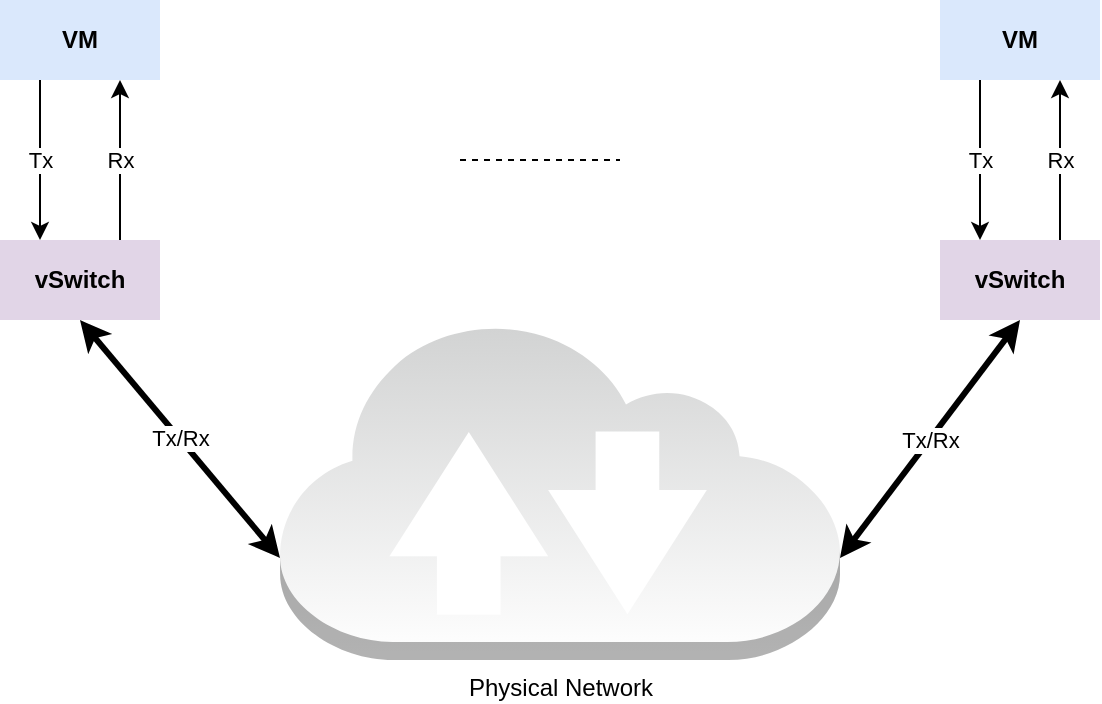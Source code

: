 <mxfile version="12.8.1" type="github">
  <diagram id="cH8ljefsOmhTxaN2gkxm" name="Page-1">
    <mxGraphModel dx="1986" dy="1148" grid="1" gridSize="10" guides="1" tooltips="1" connect="1" arrows="1" fold="1" page="1" pageScale="1" pageWidth="1100" pageHeight="850" math="0" shadow="0">
      <root>
        <mxCell id="0" />
        <mxCell id="1" parent="0" />
        <mxCell id="K0kUvFD7TVoaLzSlqLwh-1" value="&lt;b&gt;VM&lt;/b&gt;" style="rounded=0;whiteSpace=wrap;html=1;fillColor=#dae8fc;strokeColor=none;" vertex="1" parent="1">
          <mxGeometry x="120" y="160" width="80" height="40" as="geometry" />
        </mxCell>
        <mxCell id="K0kUvFD7TVoaLzSlqLwh-2" value="&lt;b&gt;vSwitch&lt;/b&gt;" style="rounded=0;whiteSpace=wrap;html=1;fillColor=#e1d5e7;strokeColor=none;" vertex="1" parent="1">
          <mxGeometry x="120" y="280" width="80" height="40" as="geometry" />
        </mxCell>
        <mxCell id="K0kUvFD7TVoaLzSlqLwh-7" value="Physical Network" style="outlineConnect=0;dashed=0;verticalLabelPosition=bottom;verticalAlign=top;align=center;html=1;shape=mxgraph.aws3.internet_2;fillColor=#D2D3D3;gradientColor=#ffffff;strokeColor=#000000;" vertex="1" parent="1">
          <mxGeometry x="260" y="320" width="280" height="170" as="geometry" />
        </mxCell>
        <mxCell id="K0kUvFD7TVoaLzSlqLwh-8" value="Tx" style="endArrow=classic;html=1;exitX=0.25;exitY=1;exitDx=0;exitDy=0;entryX=0.25;entryY=0;entryDx=0;entryDy=0;" edge="1" parent="1" source="K0kUvFD7TVoaLzSlqLwh-1" target="K0kUvFD7TVoaLzSlqLwh-2">
          <mxGeometry width="50" height="50" relative="1" as="geometry">
            <mxPoint x="520" y="610" as="sourcePoint" />
            <mxPoint x="570" y="560" as="targetPoint" />
          </mxGeometry>
        </mxCell>
        <mxCell id="K0kUvFD7TVoaLzSlqLwh-9" value="Rx" style="endArrow=classic;html=1;exitX=0.75;exitY=0;exitDx=0;exitDy=0;entryX=0.75;entryY=1;entryDx=0;entryDy=0;" edge="1" parent="1" source="K0kUvFD7TVoaLzSlqLwh-2" target="K0kUvFD7TVoaLzSlqLwh-1">
          <mxGeometry width="50" height="50" relative="1" as="geometry">
            <mxPoint x="520" y="610" as="sourcePoint" />
            <mxPoint x="570" y="560" as="targetPoint" />
          </mxGeometry>
        </mxCell>
        <mxCell id="K0kUvFD7TVoaLzSlqLwh-12" value="&lt;b&gt;VM&lt;/b&gt;" style="rounded=0;whiteSpace=wrap;html=1;fillColor=#dae8fc;strokeColor=none;" vertex="1" parent="1">
          <mxGeometry x="590" y="160" width="80" height="40" as="geometry" />
        </mxCell>
        <mxCell id="K0kUvFD7TVoaLzSlqLwh-13" value="&lt;b&gt;vSwitch&lt;/b&gt;" style="rounded=0;whiteSpace=wrap;html=1;fillColor=#e1d5e7;strokeColor=none;" vertex="1" parent="1">
          <mxGeometry x="590" y="280" width="80" height="40" as="geometry" />
        </mxCell>
        <mxCell id="K0kUvFD7TVoaLzSlqLwh-14" value="Tx" style="endArrow=classic;html=1;exitX=0.25;exitY=1;exitDx=0;exitDy=0;entryX=0.25;entryY=0;entryDx=0;entryDy=0;" edge="1" source="K0kUvFD7TVoaLzSlqLwh-12" target="K0kUvFD7TVoaLzSlqLwh-13" parent="1">
          <mxGeometry width="50" height="50" relative="1" as="geometry">
            <mxPoint x="990" y="610" as="sourcePoint" />
            <mxPoint x="1040" y="560" as="targetPoint" />
          </mxGeometry>
        </mxCell>
        <mxCell id="K0kUvFD7TVoaLzSlqLwh-15" value="Rx" style="endArrow=classic;html=1;exitX=0.75;exitY=0;exitDx=0;exitDy=0;entryX=0.75;entryY=1;entryDx=0;entryDy=0;" edge="1" source="K0kUvFD7TVoaLzSlqLwh-13" target="K0kUvFD7TVoaLzSlqLwh-12" parent="1">
          <mxGeometry width="50" height="50" relative="1" as="geometry">
            <mxPoint x="990" y="610" as="sourcePoint" />
            <mxPoint x="1040" y="560" as="targetPoint" />
          </mxGeometry>
        </mxCell>
        <mxCell id="K0kUvFD7TVoaLzSlqLwh-16" value="" style="endArrow=none;dashed=1;html=1;" edge="1" parent="1">
          <mxGeometry width="50" height="50" relative="1" as="geometry">
            <mxPoint x="350" y="240" as="sourcePoint" />
            <mxPoint x="430" y="240" as="targetPoint" />
          </mxGeometry>
        </mxCell>
        <mxCell id="K0kUvFD7TVoaLzSlqLwh-19" value="Tx/Rx" style="endArrow=classic;startArrow=classic;html=1;exitX=0.5;exitY=1;exitDx=0;exitDy=0;entryX=0;entryY=0.7;entryDx=0;entryDy=0;entryPerimeter=0;strokeWidth=3;" edge="1" parent="1" source="K0kUvFD7TVoaLzSlqLwh-2" target="K0kUvFD7TVoaLzSlqLwh-7">
          <mxGeometry width="50" height="50" relative="1" as="geometry">
            <mxPoint x="520" y="610" as="sourcePoint" />
            <mxPoint x="570" y="560" as="targetPoint" />
          </mxGeometry>
        </mxCell>
        <mxCell id="K0kUvFD7TVoaLzSlqLwh-20" value="Tx/Rx" style="endArrow=classic;startArrow=classic;html=1;entryX=0.5;entryY=1;entryDx=0;entryDy=0;exitX=1;exitY=0.7;exitDx=0;exitDy=0;exitPerimeter=0;strokeWidth=3;" edge="1" parent="1" source="K0kUvFD7TVoaLzSlqLwh-7" target="K0kUvFD7TVoaLzSlqLwh-13">
          <mxGeometry width="50" height="50" relative="1" as="geometry">
            <mxPoint x="520" y="610" as="sourcePoint" />
            <mxPoint x="570" y="560" as="targetPoint" />
          </mxGeometry>
        </mxCell>
        <mxCell id="K0kUvFD7TVoaLzSlqLwh-23" value="" style="shape=image;html=1;verticalAlign=top;verticalLabelPosition=bottom;labelBackgroundColor=#ffffff;imageAspect=0;aspect=fixed;image=https://cdn0.iconfinder.com/data/icons/small-n-flat/24/678069-sign-error-128.png;strokeColor=#000000;fillColor=#ffffff;gradientColor=#ffffff;" vertex="1" parent="1">
          <mxGeometry x="200" y="230" width="28" height="28" as="geometry" />
        </mxCell>
        <mxCell id="K0kUvFD7TVoaLzSlqLwh-24" value="" style="shape=image;html=1;verticalAlign=top;verticalLabelPosition=bottom;labelBackgroundColor=#ffffff;imageAspect=0;aspect=fixed;image=https://cdn0.iconfinder.com/data/icons/small-n-flat/24/678069-sign-error-128.png;strokeColor=#000000;fillColor=#ffffff;gradientColor=#ffffff;" vertex="1" parent="1">
          <mxGeometry x="232" y="360" width="28" height="28" as="geometry" />
        </mxCell>
        <mxCell id="K0kUvFD7TVoaLzSlqLwh-26" value="" style="shape=image;html=1;verticalAlign=top;verticalLabelPosition=bottom;labelBackgroundColor=#ffffff;imageAspect=0;aspect=fixed;image=https://cdn2.iconfinder.com/data/icons/essential-web-4/50/alert-caution-exclamation-mark-error-128.png;strokeColor=#000000;fillColor=#ffffff;gradientColor=#ffffff;" vertex="1" parent="1">
          <mxGeometry x="640" y="286" width="28" height="28" as="geometry" />
        </mxCell>
        <mxCell id="K0kUvFD7TVoaLzSlqLwh-27" value="" style="shape=image;html=1;verticalAlign=top;verticalLabelPosition=bottom;labelBackgroundColor=#ffffff;imageAspect=0;aspect=fixed;image=https://cdn0.iconfinder.com/data/icons/shift-free/32/Error-128.png;strokeColor=#000000;fillColor=#ffffff;gradientColor=#ffffff;" vertex="1" parent="1">
          <mxGeometry x="386" y="397" width="28" height="28" as="geometry" />
        </mxCell>
        <mxCell id="K0kUvFD7TVoaLzSlqLwh-28" value="" style="shape=image;html=1;verticalAlign=top;verticalLabelPosition=bottom;labelBackgroundColor=#ffffff;imageAspect=0;aspect=fixed;image=https://cdn0.iconfinder.com/data/icons/small-n-flat/24/678069-sign-error-128.png;strokeColor=#000000;fillColor=#ffffff;gradientColor=#ffffff;" vertex="1" parent="1">
          <mxGeometry x="600" y="380" width="28" height="28" as="geometry" />
        </mxCell>
        <mxCell id="K0kUvFD7TVoaLzSlqLwh-31" value="" style="shape=image;html=1;verticalAlign=top;verticalLabelPosition=bottom;labelBackgroundColor=#ffffff;imageAspect=0;aspect=fixed;image=https://cdn2.iconfinder.com/data/icons/essential-web-4/50/alert-caution-exclamation-mark-error-128.png;strokeColor=#000000;fillColor=#ffffff;gradientColor=#ffffff;" vertex="1" parent="1">
          <mxGeometry x="172" y="286" width="28" height="28" as="geometry" />
        </mxCell>
      </root>
    </mxGraphModel>
  </diagram>
</mxfile>
